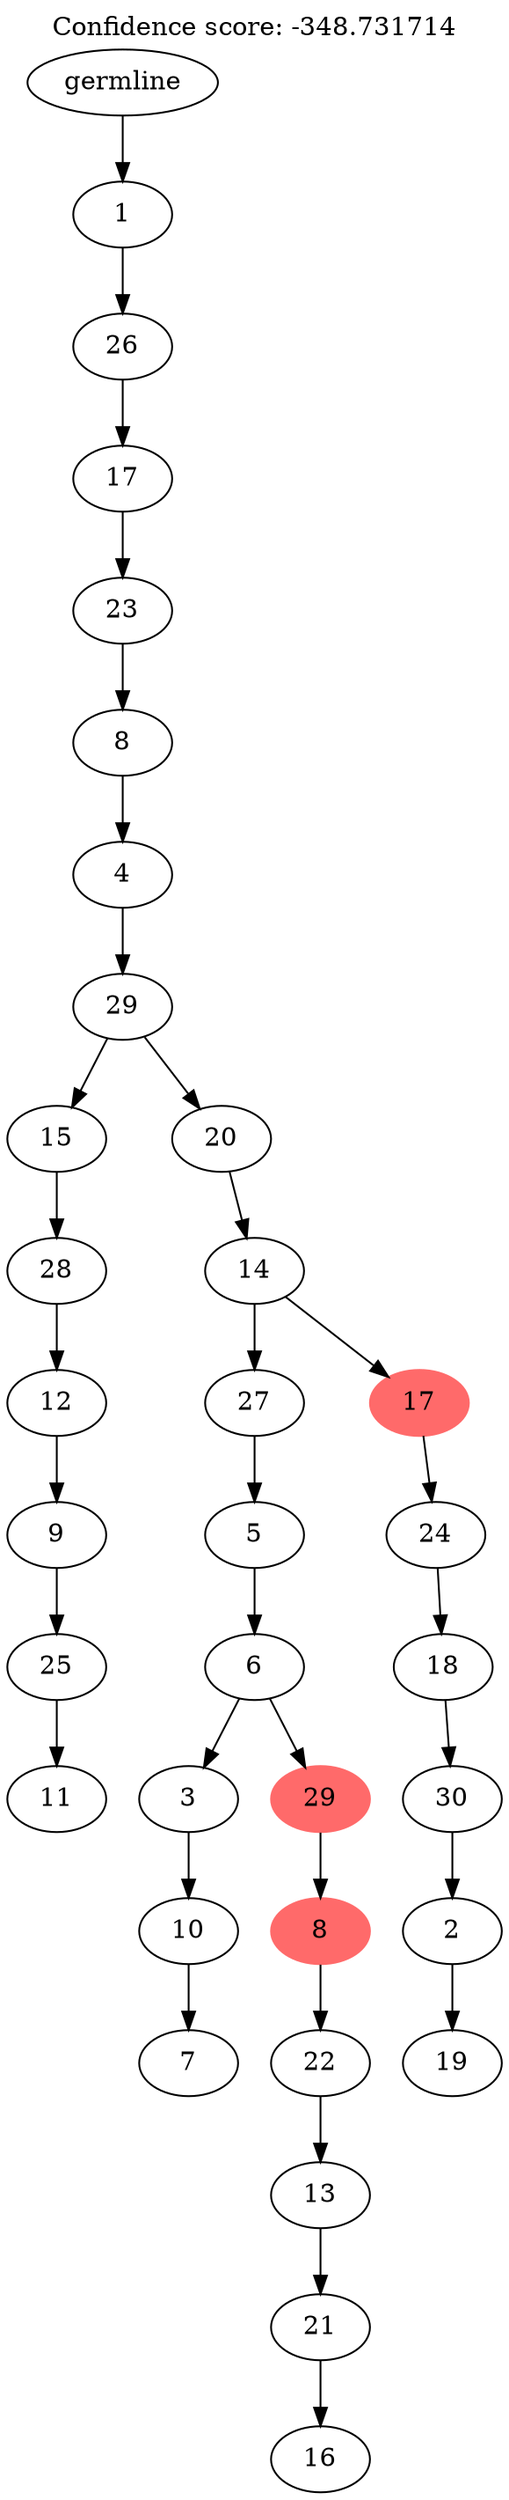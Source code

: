 digraph g {
	"32" -> "33";
	"33" [label="11"];
	"31" -> "32";
	"32" [label="25"];
	"30" -> "31";
	"31" [label="9"];
	"29" -> "30";
	"30" [label="12"];
	"28" -> "29";
	"29" [label="28"];
	"26" -> "27";
	"27" [label="7"];
	"25" -> "26";
	"26" [label="10"];
	"23" -> "24";
	"24" [label="16"];
	"22" -> "23";
	"23" [label="21"];
	"21" -> "22";
	"22" [label="13"];
	"20" -> "21";
	"21" [label="22"];
	"19" -> "20";
	"20" [color=indianred1, style=filled, label="8"];
	"18" -> "19";
	"19" [color=indianred1, style=filled, label="29"];
	"18" -> "25";
	"25" [label="3"];
	"17" -> "18";
	"18" [label="6"];
	"16" -> "17";
	"17" [label="5"];
	"14" -> "15";
	"15" [label="19"];
	"13" -> "14";
	"14" [label="2"];
	"12" -> "13";
	"13" [label="30"];
	"11" -> "12";
	"12" [label="18"];
	"10" -> "11";
	"11" [label="24"];
	"9" -> "10";
	"10" [color=indianred1, style=filled, label="17"];
	"9" -> "16";
	"16" [label="27"];
	"8" -> "9";
	"9" [label="14"];
	"7" -> "8";
	"8" [label="20"];
	"7" -> "28";
	"28" [label="15"];
	"6" -> "7";
	"7" [label="29"];
	"5" -> "6";
	"6" [label="4"];
	"4" -> "5";
	"5" [label="8"];
	"3" -> "4";
	"4" [label="23"];
	"2" -> "3";
	"3" [label="17"];
	"1" -> "2";
	"2" [label="26"];
	"0" -> "1";
	"1" [label="1"];
	"0" [label="germline"];
	labelloc="t";
	label="Confidence score: -348.731714";
}
